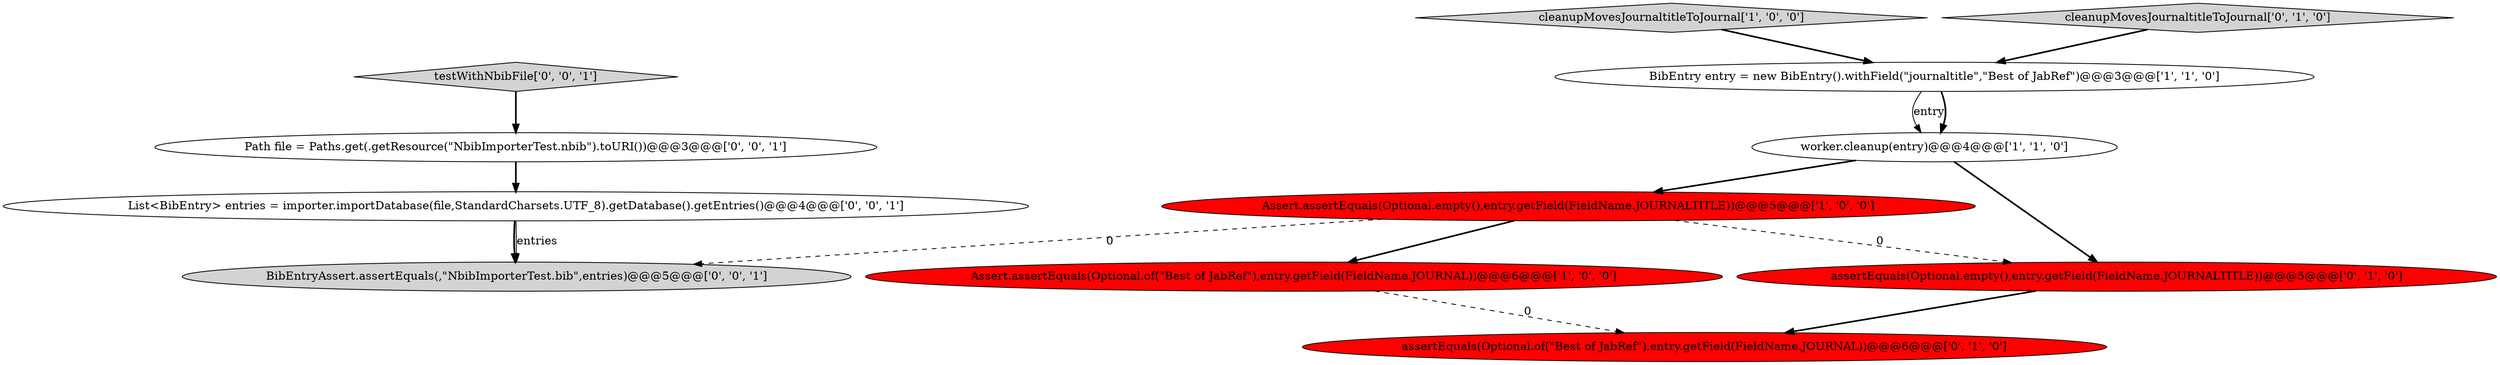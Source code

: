 digraph {
4 [style = filled, label = "BibEntry entry = new BibEntry().withField(\"journaltitle\",\"Best of JabRef\")@@@3@@@['1', '1', '0']", fillcolor = white, shape = ellipse image = "AAA0AAABBB1BBB"];
8 [style = filled, label = "Path file = Paths.get(.getResource(\"NbibImporterTest.nbib\").toURI())@@@3@@@['0', '0', '1']", fillcolor = white, shape = ellipse image = "AAA0AAABBB3BBB"];
7 [style = filled, label = "assertEquals(Optional.of(\"Best of JabRef\"),entry.getField(FieldName.JOURNAL))@@@6@@@['0', '1', '0']", fillcolor = red, shape = ellipse image = "AAA1AAABBB2BBB"];
3 [style = filled, label = "cleanupMovesJournaltitleToJournal['1', '0', '0']", fillcolor = lightgray, shape = diamond image = "AAA0AAABBB1BBB"];
1 [style = filled, label = "Assert.assertEquals(Optional.of(\"Best of JabRef\"),entry.getField(FieldName.JOURNAL))@@@6@@@['1', '0', '0']", fillcolor = red, shape = ellipse image = "AAA1AAABBB1BBB"];
11 [style = filled, label = "List<BibEntry> entries = importer.importDatabase(file,StandardCharsets.UTF_8).getDatabase().getEntries()@@@4@@@['0', '0', '1']", fillcolor = white, shape = ellipse image = "AAA0AAABBB3BBB"];
0 [style = filled, label = "Assert.assertEquals(Optional.empty(),entry.getField(FieldName.JOURNALTITLE))@@@5@@@['1', '0', '0']", fillcolor = red, shape = ellipse image = "AAA1AAABBB1BBB"];
2 [style = filled, label = "worker.cleanup(entry)@@@4@@@['1', '1', '0']", fillcolor = white, shape = ellipse image = "AAA0AAABBB1BBB"];
5 [style = filled, label = "cleanupMovesJournaltitleToJournal['0', '1', '0']", fillcolor = lightgray, shape = diamond image = "AAA0AAABBB2BBB"];
10 [style = filled, label = "BibEntryAssert.assertEquals(,\"NbibImporterTest.bib\",entries)@@@5@@@['0', '0', '1']", fillcolor = lightgray, shape = ellipse image = "AAA0AAABBB3BBB"];
6 [style = filled, label = "assertEquals(Optional.empty(),entry.getField(FieldName.JOURNALTITLE))@@@5@@@['0', '1', '0']", fillcolor = red, shape = ellipse image = "AAA1AAABBB2BBB"];
9 [style = filled, label = "testWithNbibFile['0', '0', '1']", fillcolor = lightgray, shape = diamond image = "AAA0AAABBB3BBB"];
2->0 [style = bold, label=""];
4->2 [style = solid, label="entry"];
4->2 [style = bold, label=""];
1->7 [style = dashed, label="0"];
6->7 [style = bold, label=""];
9->8 [style = bold, label=""];
8->11 [style = bold, label=""];
11->10 [style = bold, label=""];
11->10 [style = solid, label="entries"];
0->1 [style = bold, label=""];
3->4 [style = bold, label=""];
2->6 [style = bold, label=""];
0->10 [style = dashed, label="0"];
5->4 [style = bold, label=""];
0->6 [style = dashed, label="0"];
}
